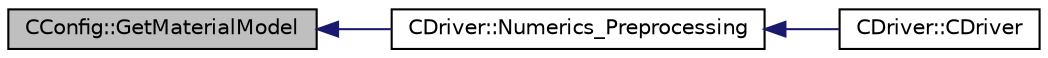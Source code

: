 digraph "CConfig::GetMaterialModel"
{
  edge [fontname="Helvetica",fontsize="10",labelfontname="Helvetica",labelfontsize="10"];
  node [fontname="Helvetica",fontsize="10",shape=record];
  rankdir="LR";
  Node7734 [label="CConfig::GetMaterialModel",height=0.2,width=0.4,color="black", fillcolor="grey75", style="filled", fontcolor="black"];
  Node7734 -> Node7735 [dir="back",color="midnightblue",fontsize="10",style="solid",fontname="Helvetica"];
  Node7735 [label="CDriver::Numerics_Preprocessing",height=0.2,width=0.4,color="black", fillcolor="white", style="filled",URL="$class_c_driver.html#a5c0a3e0cf9f6c3931d307aef1aba7bf4",tooltip="Definition and allocation of all solver classes. "];
  Node7735 -> Node7736 [dir="back",color="midnightblue",fontsize="10",style="solid",fontname="Helvetica"];
  Node7736 [label="CDriver::CDriver",height=0.2,width=0.4,color="black", fillcolor="white", style="filled",URL="$class_c_driver.html#a3fca4a013a6efa9bbb38fe78a86b5f3d",tooltip="Constructor of the class. "];
}
